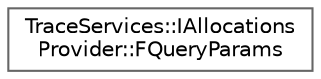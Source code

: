 digraph "Graphical Class Hierarchy"
{
 // INTERACTIVE_SVG=YES
 // LATEX_PDF_SIZE
  bgcolor="transparent";
  edge [fontname=Helvetica,fontsize=10,labelfontname=Helvetica,labelfontsize=10];
  node [fontname=Helvetica,fontsize=10,shape=box,height=0.2,width=0.4];
  rankdir="LR";
  Node0 [id="Node000000",label="TraceServices::IAllocations\lProvider::FQueryParams",height=0.2,width=0.4,color="grey40", fillcolor="white", style="filled",URL="$dc/dbc/structTraceServices_1_1IAllocationsProvider_1_1FQueryParams.html",tooltip=" "];
}
